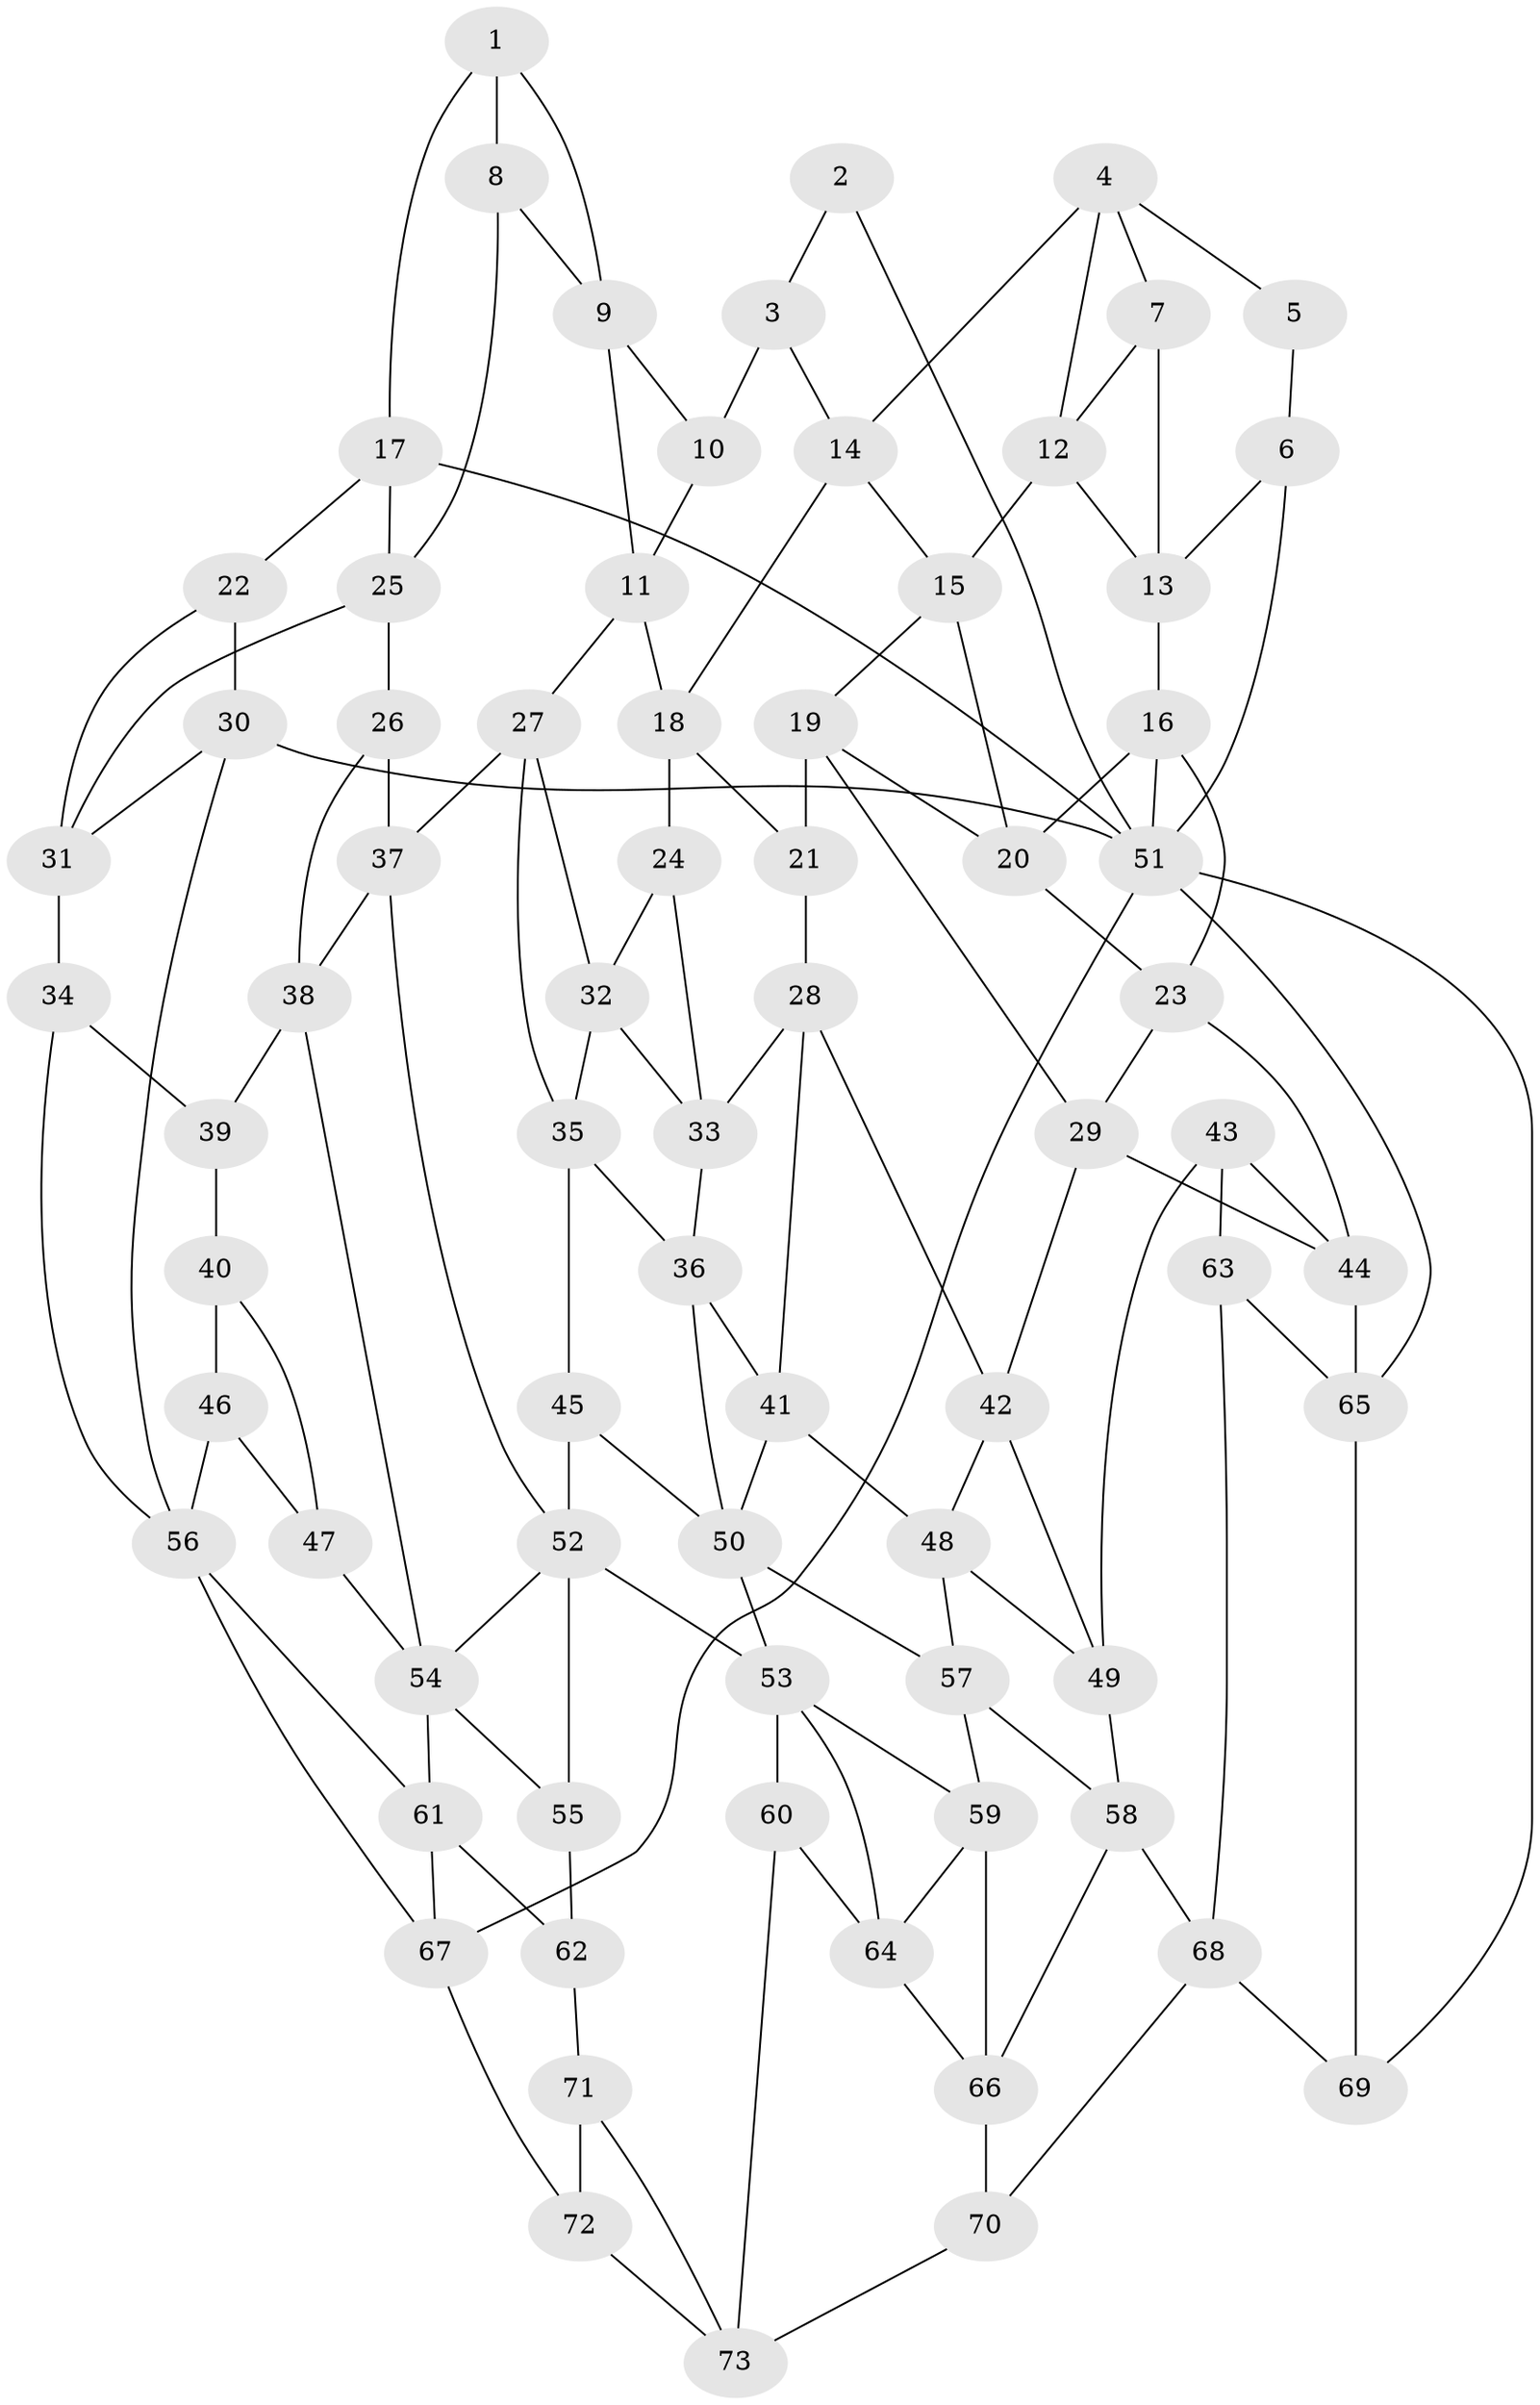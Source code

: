 // original degree distribution, {3: 0.02054794520547945, 5: 0.5684931506849316, 4: 0.2054794520547945, 6: 0.2054794520547945}
// Generated by graph-tools (version 1.1) at 2025/27/03/09/25 03:27:05]
// undirected, 73 vertices, 136 edges
graph export_dot {
graph [start="1"]
  node [color=gray90,style=filled];
  1;
  2;
  3;
  4;
  5;
  6;
  7;
  8;
  9;
  10;
  11;
  12;
  13;
  14;
  15;
  16;
  17;
  18;
  19;
  20;
  21;
  22;
  23;
  24;
  25;
  26;
  27;
  28;
  29;
  30;
  31;
  32;
  33;
  34;
  35;
  36;
  37;
  38;
  39;
  40;
  41;
  42;
  43;
  44;
  45;
  46;
  47;
  48;
  49;
  50;
  51;
  52;
  53;
  54;
  55;
  56;
  57;
  58;
  59;
  60;
  61;
  62;
  63;
  64;
  65;
  66;
  67;
  68;
  69;
  70;
  71;
  72;
  73;
  1 -- 8 [weight=2.0];
  1 -- 9 [weight=1.0];
  1 -- 17 [weight=1.0];
  2 -- 3 [weight=1.0];
  2 -- 51 [weight=1.0];
  3 -- 10 [weight=2.0];
  3 -- 14 [weight=1.0];
  4 -- 5 [weight=1.0];
  4 -- 7 [weight=1.0];
  4 -- 12 [weight=1.0];
  4 -- 14 [weight=1.0];
  5 -- 6 [weight=2.0];
  6 -- 13 [weight=1.0];
  6 -- 51 [weight=1.0];
  7 -- 12 [weight=1.0];
  7 -- 13 [weight=1.0];
  8 -- 9 [weight=1.0];
  8 -- 25 [weight=1.0];
  9 -- 10 [weight=1.0];
  9 -- 11 [weight=1.0];
  10 -- 11 [weight=1.0];
  11 -- 18 [weight=1.0];
  11 -- 27 [weight=1.0];
  12 -- 13 [weight=1.0];
  12 -- 15 [weight=1.0];
  13 -- 16 [weight=1.0];
  14 -- 15 [weight=1.0];
  14 -- 18 [weight=1.0];
  15 -- 19 [weight=1.0];
  15 -- 20 [weight=1.0];
  16 -- 20 [weight=1.0];
  16 -- 23 [weight=1.0];
  16 -- 51 [weight=1.0];
  17 -- 22 [weight=1.0];
  17 -- 25 [weight=1.0];
  17 -- 51 [weight=1.0];
  18 -- 21 [weight=1.0];
  18 -- 24 [weight=1.0];
  19 -- 20 [weight=1.0];
  19 -- 21 [weight=1.0];
  19 -- 29 [weight=1.0];
  20 -- 23 [weight=1.0];
  21 -- 28 [weight=1.0];
  22 -- 30 [weight=1.0];
  22 -- 31 [weight=1.0];
  23 -- 29 [weight=1.0];
  23 -- 44 [weight=1.0];
  24 -- 32 [weight=1.0];
  24 -- 33 [weight=1.0];
  25 -- 26 [weight=1.0];
  25 -- 31 [weight=1.0];
  26 -- 37 [weight=1.0];
  26 -- 38 [weight=1.0];
  27 -- 32 [weight=1.0];
  27 -- 35 [weight=1.0];
  27 -- 37 [weight=1.0];
  28 -- 33 [weight=1.0];
  28 -- 41 [weight=1.0];
  28 -- 42 [weight=1.0];
  29 -- 42 [weight=1.0];
  29 -- 44 [weight=1.0];
  30 -- 31 [weight=1.0];
  30 -- 51 [weight=1.0];
  30 -- 56 [weight=1.0];
  31 -- 34 [weight=1.0];
  32 -- 33 [weight=1.0];
  32 -- 35 [weight=1.0];
  33 -- 36 [weight=1.0];
  34 -- 39 [weight=2.0];
  34 -- 56 [weight=1.0];
  35 -- 36 [weight=1.0];
  35 -- 45 [weight=1.0];
  36 -- 41 [weight=1.0];
  36 -- 50 [weight=1.0];
  37 -- 38 [weight=1.0];
  37 -- 52 [weight=1.0];
  38 -- 39 [weight=1.0];
  38 -- 54 [weight=1.0];
  39 -- 40 [weight=1.0];
  40 -- 46 [weight=1.0];
  40 -- 47 [weight=1.0];
  41 -- 48 [weight=1.0];
  41 -- 50 [weight=1.0];
  42 -- 48 [weight=1.0];
  42 -- 49 [weight=1.0];
  43 -- 44 [weight=1.0];
  43 -- 49 [weight=1.0];
  43 -- 63 [weight=2.0];
  44 -- 65 [weight=1.0];
  45 -- 50 [weight=1.0];
  45 -- 52 [weight=2.0];
  46 -- 47 [weight=1.0];
  46 -- 56 [weight=2.0];
  47 -- 54 [weight=2.0];
  48 -- 49 [weight=1.0];
  48 -- 57 [weight=1.0];
  49 -- 58 [weight=1.0];
  50 -- 53 [weight=1.0];
  50 -- 57 [weight=1.0];
  51 -- 65 [weight=1.0];
  51 -- 67 [weight=2.0];
  51 -- 69 [weight=1.0];
  52 -- 53 [weight=1.0];
  52 -- 54 [weight=1.0];
  52 -- 55 [weight=1.0];
  53 -- 59 [weight=1.0];
  53 -- 60 [weight=1.0];
  53 -- 64 [weight=1.0];
  54 -- 55 [weight=1.0];
  54 -- 61 [weight=1.0];
  55 -- 62 [weight=1.0];
  56 -- 61 [weight=1.0];
  56 -- 67 [weight=1.0];
  57 -- 58 [weight=1.0];
  57 -- 59 [weight=1.0];
  58 -- 66 [weight=1.0];
  58 -- 68 [weight=1.0];
  59 -- 64 [weight=1.0];
  59 -- 66 [weight=1.0];
  60 -- 64 [weight=1.0];
  60 -- 73 [weight=1.0];
  61 -- 62 [weight=1.0];
  61 -- 67 [weight=1.0];
  62 -- 71 [weight=1.0];
  63 -- 65 [weight=1.0];
  63 -- 68 [weight=1.0];
  64 -- 66 [weight=1.0];
  65 -- 69 [weight=1.0];
  66 -- 70 [weight=1.0];
  67 -- 72 [weight=1.0];
  68 -- 69 [weight=1.0];
  68 -- 70 [weight=1.0];
  70 -- 73 [weight=1.0];
  71 -- 72 [weight=1.0];
  71 -- 73 [weight=1.0];
  72 -- 73 [weight=1.0];
}
